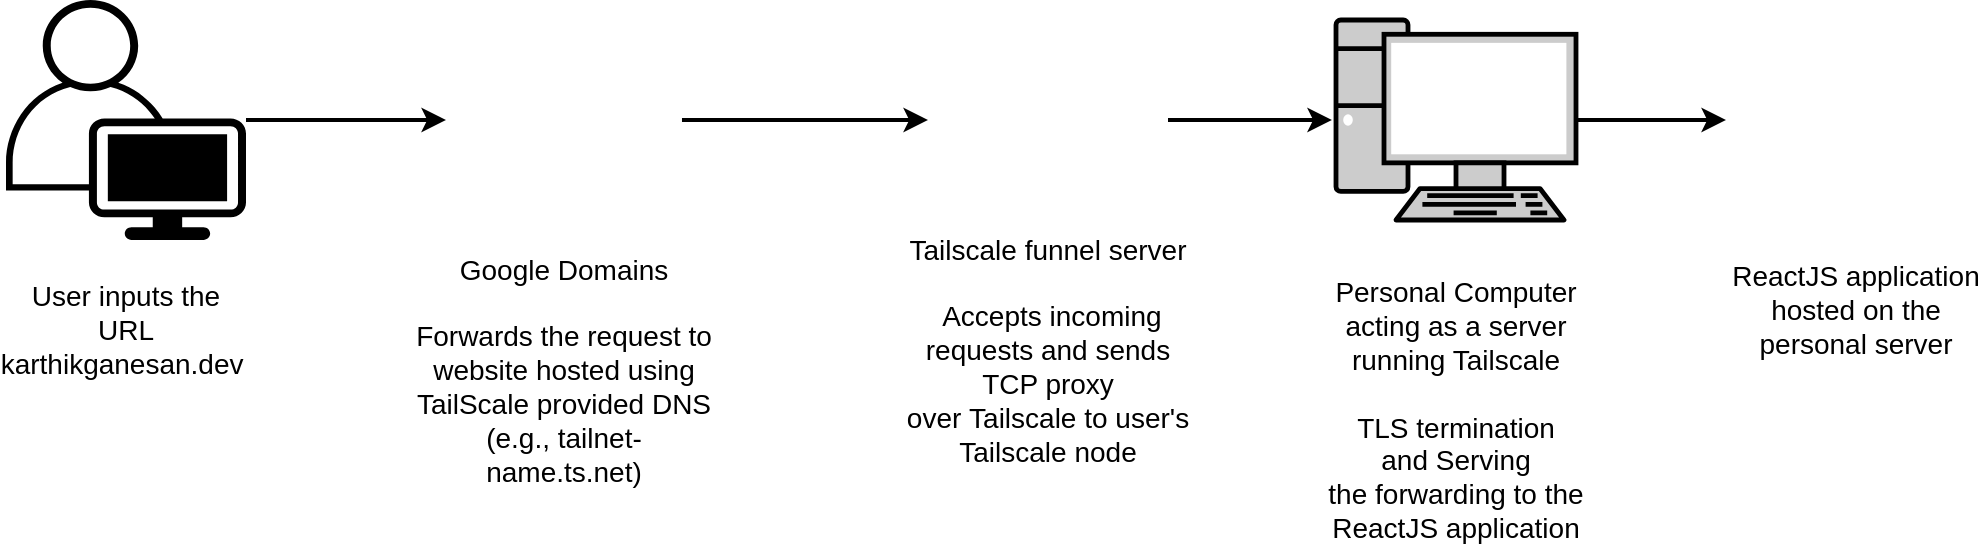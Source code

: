 <mxfile version="21.6.6" type="device">
  <diagram id="3gI-FnurcQzA7kSeq-gB" name="Page-1">
    <mxGraphModel dx="2189" dy="746" grid="1" gridSize="10" guides="1" tooltips="1" connect="1" arrows="1" fold="1" page="1" pageScale="1" pageWidth="827" pageHeight="1169" math="0" shadow="0">
      <root>
        <mxCell id="0" />
        <mxCell id="1" parent="0" />
        <mxCell id="AxMKWEj2gHSbrjfSU4OW-2" style="edgeStyle=orthogonalEdgeStyle;rounded=0;orthogonalLoop=1;jettySize=auto;html=1;entryX=0;entryY=0.5;entryDx=0;entryDy=0;strokeWidth=2;" parent="1" source="DRst3tGph7S1b_jGH1uu-1" target="NQ1BeKI3s2YJcqtyJM0e-19" edge="1">
          <mxGeometry relative="1" as="geometry" />
        </mxCell>
        <mxCell id="NQ1BeKI3s2YJcqtyJM0e-15" value="" style="points=[[0.35,0,0],[0.98,0.51,0],[1,0.71,0],[0.67,1,0],[0,0.795,0],[0,0.65,0]];verticalLabelPosition=bottom;sketch=0;html=1;verticalAlign=top;aspect=fixed;align=center;pointerEvents=1;shape=mxgraph.cisco19.user;fillColor=#000000;strokeColor=none;strokeWidth=2;" parent="1" vertex="1">
          <mxGeometry x="-220" y="320" width="120" height="120" as="geometry" />
        </mxCell>
        <mxCell id="NQ1BeKI3s2YJcqtyJM0e-17" value="User inputs the URL karthikganesan.dev&amp;nbsp;" style="text;html=1;strokeColor=none;fillColor=none;align=center;verticalAlign=middle;whiteSpace=wrap;rounded=0;fontSize=14;strokeWidth=2;" parent="1" vertex="1">
          <mxGeometry x="-220" y="470" width="120" height="30" as="geometry" />
        </mxCell>
        <mxCell id="AxMKWEj2gHSbrjfSU4OW-3" style="edgeStyle=orthogonalEdgeStyle;rounded=0;orthogonalLoop=1;jettySize=auto;html=1;entryX=-0.017;entryY=0.5;entryDx=0;entryDy=0;entryPerimeter=0;strokeWidth=2;" parent="1" source="NQ1BeKI3s2YJcqtyJM0e-19" edge="1">
          <mxGeometry relative="1" as="geometry">
            <mxPoint x="442.96" y="380" as="targetPoint" />
          </mxGeometry>
        </mxCell>
        <mxCell id="NQ1BeKI3s2YJcqtyJM0e-19" value="" style="shape=image;verticalLabelPosition=bottom;labelBackgroundColor=default;verticalAlign=top;aspect=fixed;imageAspect=0;image=https://images.g2crowd.com/uploads/product/image/large_detail/large_detail_3d6e8d6392f304e1696afaaab3208ab1/tailscale.png;strokeWidth=2;" parent="1" vertex="1">
          <mxGeometry x="241" y="320" width="120" height="120" as="geometry" />
        </mxCell>
        <mxCell id="NQ1BeKI3s2YJcqtyJM0e-22" value="&lt;span style=&quot;background-color: rgb(255, 255, 255); font-size: 14px;&quot;&gt;Tailscale funnel server&lt;br&gt;&lt;br&gt;&amp;nbsp;Accepts incoming requests&amp;nbsp;&lt;span style=&quot;border: 0px solid rgb(217, 217, 227); box-sizing: border-box; --tw-border-spacing-x:0; --tw-border-spacing-y:0; --tw-translate-x:0; --tw-translate-y:0; --tw-rotate:0; --tw-skew-x:0; --tw-skew-y:0; --tw-scale-x:1; --tw-scale-y:1; --tw-pan-x: ; --tw-pan-y: ; --tw-pinch-zoom: ; --tw-scroll-snap-strictness:proximity; --tw-gradient-from-position: ; --tw-gradient-via-position: ; --tw-gradient-to-position: ; --tw-ordinal: ; --tw-slashed-zero: ; --tw-numeric-figure: ; --tw-numeric-spacing: ; --tw-numeric-fraction: ; --tw-ring-inset: ; --tw-ring-offset-width:0px; --tw-ring-offset-color:#fff; --tw-ring-color:rgba(69,89,164,0.5); --tw-ring-offset-shadow:0 0 transparent; --tw-ring-shadow:0 0 transparent; --tw-shadow:0 0 transparent; --tw-shadow-colored:0 0 transparent; --tw-blur: ; --tw-brightness: ; --tw-contrast: ; --tw-grayscale: ; --tw-hue-rotate: ; --tw-invert: ; --tw-saturate: ; --tw-sepia: ; --tw-drop-shadow: ; --tw-backdrop-blur: ; --tw-backdrop-brightness: ; --tw-backdrop-contrast: ; --tw-backdrop-grayscale: ; --tw-backdrop-hue-rotate: ; --tw-backdrop-invert: ; --tw-backdrop-opacity: ; --tw-backdrop-saturate: ; --tw-backdrop-sepia: ; text-align: left;&quot; class=&quot;hljs-keyword&quot;&gt;and&lt;/span&gt;&lt;span style=&quot;text-align: left;&quot;&gt; sends TCP proxy over&amp;nbsp;Tailscale to use&lt;/span&gt;&lt;span style=&quot;border: 0px solid rgb(217, 217, 227); box-sizing: border-box; --tw-border-spacing-x:0; --tw-border-spacing-y:0; --tw-translate-x:0; --tw-translate-y:0; --tw-rotate:0; --tw-skew-x:0; --tw-skew-y:0; --tw-scale-x:1; --tw-scale-y:1; --tw-pan-x: ; --tw-pan-y: ; --tw-pinch-zoom: ; --tw-scroll-snap-strictness:proximity; --tw-gradient-from-position: ; --tw-gradient-via-position: ; --tw-gradient-to-position: ; --tw-ordinal: ; --tw-slashed-zero: ; --tw-numeric-figure: ; --tw-numeric-spacing: ; --tw-numeric-fraction: ; --tw-ring-inset: ; --tw-ring-offset-width:0px; --tw-ring-offset-color:#fff; --tw-ring-color:rgba(69,89,164,0.5); --tw-ring-offset-shadow:0 0 transparent; --tw-ring-shadow:0 0 transparent; --tw-shadow:0 0 transparent; --tw-shadow-colored:0 0 transparent; --tw-blur: ; --tw-brightness: ; --tw-contrast: ; --tw-grayscale: ; --tw-hue-rotate: ; --tw-invert: ; --tw-saturate: ; --tw-sepia: ; --tw-drop-shadow: ; --tw-backdrop-blur: ; --tw-backdrop-brightness: ; --tw-backdrop-contrast: ; --tw-backdrop-grayscale: ; --tw-backdrop-hue-rotate: ; --tw-backdrop-invert: ; --tw-backdrop-opacity: ; --tw-backdrop-saturate: ; --tw-backdrop-sepia: ; text-align: left;&quot; class=&quot;hljs-string&quot;&gt;r&#39;s Tailscale&amp;nbsp;node     &lt;/span&gt;&lt;/span&gt;" style="text;html=1;strokeColor=none;fillColor=none;align=center;verticalAlign=middle;whiteSpace=wrap;rounded=0;strokeWidth=2;" parent="1" vertex="1">
          <mxGeometry x="226" y="480" width="150" height="30" as="geometry" />
        </mxCell>
        <mxCell id="NQ1BeKI3s2YJcqtyJM0e-26" value="&lt;font style=&quot;font-size: 14px;&quot;&gt;Personal Computer acting as a server running Tailscale&lt;br&gt;&lt;br&gt;TLS termination &lt;span style=&quot;border: 0px solid rgb(217, 217, 227); box-sizing: border-box; --tw-border-spacing-x:0; --tw-border-spacing-y:0; --tw-translate-x:0; --tw-translate-y:0; --tw-rotate:0; --tw-skew-x:0; --tw-skew-y:0; --tw-scale-x:1; --tw-scale-y:1; --tw-pan-x: ; --tw-pan-y: ; --tw-pinch-zoom: ; --tw-scroll-snap-strictness:proximity; --tw-gradient-from-position: ; --tw-gradient-via-position: ; --tw-gradient-to-position: ; --tw-ordinal: ; --tw-slashed-zero: ; --tw-numeric-figure: ; --tw-numeric-spacing: ; --tw-numeric-fraction: ; --tw-ring-inset: ; --tw-ring-offset-width:0px; --tw-ring-offset-color:#fff; --tw-ring-color:rgba(69,89,164,0.5); --tw-ring-offset-shadow:0 0 transparent; --tw-ring-shadow:0 0 transparent; --tw-shadow:0 0 transparent; --tw-shadow-colored:0 0 transparent; --tw-blur: ; --tw-brightness: ; --tw-contrast: ; --tw-grayscale: ; --tw-hue-rotate: ; --tw-invert: ; --tw-saturate: ; --tw-sepia: ; --tw-drop-shadow: ; --tw-backdrop-blur: ; --tw-backdrop-brightness: ; --tw-backdrop-contrast: ; --tw-backdrop-grayscale: ; --tw-backdrop-hue-rotate: ; --tw-backdrop-invert: ; --tw-backdrop-opacity: ; --tw-backdrop-saturate: ; --tw-backdrop-sepia: ; text-align: left;&quot; class=&quot;hljs-keyword&quot;&gt;and&lt;/span&gt;&lt;span style=&quot;text-align: left;&quot;&gt;&amp;nbsp;Serving the&amp;nbsp;forwarding to the ReactJS application&lt;/span&gt;&lt;br&gt;&lt;/font&gt;" style="text;html=1;strokeColor=none;fillColor=none;align=center;verticalAlign=middle;whiteSpace=wrap;rounded=0;strokeWidth=2;" parent="1" vertex="1">
          <mxGeometry x="440" y="510" width="130" height="30" as="geometry" />
        </mxCell>
        <mxCell id="NQ1BeKI3s2YJcqtyJM0e-27" value="" style="shape=image;html=1;verticalAlign=top;verticalLabelPosition=bottom;labelBackgroundColor=#ffffff;imageAspect=0;aspect=fixed;image=https://cdn1.iconfinder.com/data/icons/ionicons-fill-vol-2/512/logo-react-128.png;strokeWidth=2;" parent="1" vertex="1">
          <mxGeometry x="640" y="320" width="120" height="120" as="geometry" />
        </mxCell>
        <mxCell id="NQ1BeKI3s2YJcqtyJM0e-30" value="&lt;font style=&quot;font-size: 14px;&quot;&gt;ReactJS application hosted on the personal server&lt;/font&gt;" style="text;html=1;strokeColor=none;fillColor=none;align=center;verticalAlign=middle;whiteSpace=wrap;rounded=0;strokeWidth=2;" parent="1" vertex="1">
          <mxGeometry x="640" y="460" width="130" height="30" as="geometry" />
        </mxCell>
        <mxCell id="AxMKWEj2gHSbrjfSU4OW-7" style="edgeStyle=orthogonalEdgeStyle;rounded=0;orthogonalLoop=1;jettySize=auto;html=1;entryX=0;entryY=0.5;entryDx=0;entryDy=0;strokeWidth=2;" parent="1" source="AxMKWEj2gHSbrjfSU4OW-6" target="NQ1BeKI3s2YJcqtyJM0e-27" edge="1">
          <mxGeometry relative="1" as="geometry" />
        </mxCell>
        <mxCell id="AxMKWEj2gHSbrjfSU4OW-6" value="" style="fontColor=#0066CC;verticalAlign=top;verticalLabelPosition=bottom;labelPosition=center;align=center;html=1;outlineConnect=0;fillColor=#CCCCCC;strokeColor=#000000;gradientColor=none;gradientDirection=north;strokeWidth=2;shape=mxgraph.networks.pc;" parent="1" vertex="1">
          <mxGeometry x="445" y="330" width="120" height="100" as="geometry" />
        </mxCell>
        <mxCell id="NQ1BeKI3s2YJcqtyJM0e-25" value="" style="shape=image;verticalLabelPosition=bottom;labelBackgroundColor=default;verticalAlign=top;aspect=fixed;imageAspect=0;image=https://images.g2crowd.com/uploads/product/image/large_detail/large_detail_3d6e8d6392f304e1696afaaab3208ab1/tailscale.png;rotation=0;strokeWidth=2;" parent="1" vertex="1">
          <mxGeometry x="530" y="340" width="30" height="30" as="geometry" />
        </mxCell>
        <mxCell id="DRst3tGph7S1b_jGH1uu-2" value="" style="edgeStyle=orthogonalEdgeStyle;rounded=0;orthogonalLoop=1;jettySize=auto;html=1;entryX=0;entryY=0.5;entryDx=0;entryDy=0;strokeWidth=2;" edge="1" parent="1" source="NQ1BeKI3s2YJcqtyJM0e-15" target="DRst3tGph7S1b_jGH1uu-1">
          <mxGeometry relative="1" as="geometry">
            <mxPoint x="-120" y="380" as="sourcePoint" />
            <mxPoint x="241" y="380" as="targetPoint" />
          </mxGeometry>
        </mxCell>
        <mxCell id="DRst3tGph7S1b_jGH1uu-1" value="" style="shape=image;verticalLabelPosition=bottom;labelBackgroundColor=default;verticalAlign=top;aspect=fixed;imageAspect=0;image=https://i.pinimg.com/originals/dc/60/2d/dc602d54b32e71832d773ac52e1c4b2a.png;" vertex="1" parent="1">
          <mxGeometry y="325" width="117.99" height="110" as="geometry" />
        </mxCell>
        <mxCell id="DRst3tGph7S1b_jGH1uu-3" value="Google Domains &lt;br&gt;&lt;br&gt;Forwards the request to website hosted using TailScale provided DNS (e.g., tailnet-name.ts.net)" style="text;html=1;strokeColor=none;fillColor=none;align=center;verticalAlign=middle;whiteSpace=wrap;rounded=0;fontSize=14;" vertex="1" parent="1">
          <mxGeometry x="-16.01" y="490" width="150" height="30" as="geometry" />
        </mxCell>
      </root>
    </mxGraphModel>
  </diagram>
</mxfile>
